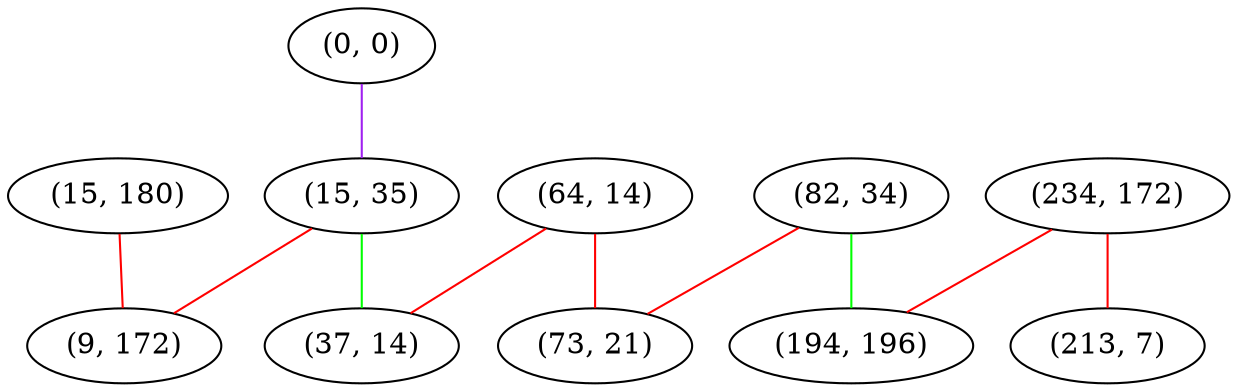 graph "" {
"(0, 0)";
"(82, 34)";
"(15, 180)";
"(15, 35)";
"(64, 14)";
"(234, 172)";
"(37, 14)";
"(73, 21)";
"(213, 7)";
"(194, 196)";
"(9, 172)";
"(0, 0)" -- "(15, 35)"  [color=purple, key=0, weight=4];
"(82, 34)" -- "(73, 21)"  [color=red, key=0, weight=1];
"(82, 34)" -- "(194, 196)"  [color=green, key=0, weight=2];
"(15, 180)" -- "(9, 172)"  [color=red, key=0, weight=1];
"(15, 35)" -- "(37, 14)"  [color=green, key=0, weight=2];
"(15, 35)" -- "(9, 172)"  [color=red, key=0, weight=1];
"(64, 14)" -- "(37, 14)"  [color=red, key=0, weight=1];
"(64, 14)" -- "(73, 21)"  [color=red, key=0, weight=1];
"(234, 172)" -- "(213, 7)"  [color=red, key=0, weight=1];
"(234, 172)" -- "(194, 196)"  [color=red, key=0, weight=1];
}
